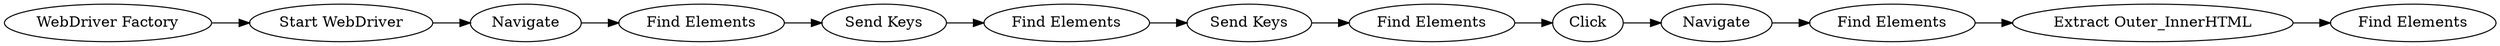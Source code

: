 digraph {
	12 -> 13
	11 -> 12
	4 -> 5
	1 -> 2
	8 -> 9
	3 -> 4
	7 -> 6
	9 -> 10
	2 -> 3
	10 -> 11
	5 -> 7
	6 -> 8
	5 [label="Send Keys"]
	13 [label="Find Elements"]
	1 [label="WebDriver Factory"]
	7 [label="Find Elements"]
	9 [label=Click]
	11 [label="Find Elements"]
	4 [label="Find Elements"]
	6 [label="Send Keys"]
	8 [label="Find Elements"]
	12 [label="Extract Outer_InnerHTML"]
	3 [label=Navigate]
	2 [label="Start WebDriver"]
	10 [label=Navigate]
	rankdir=LR
}
